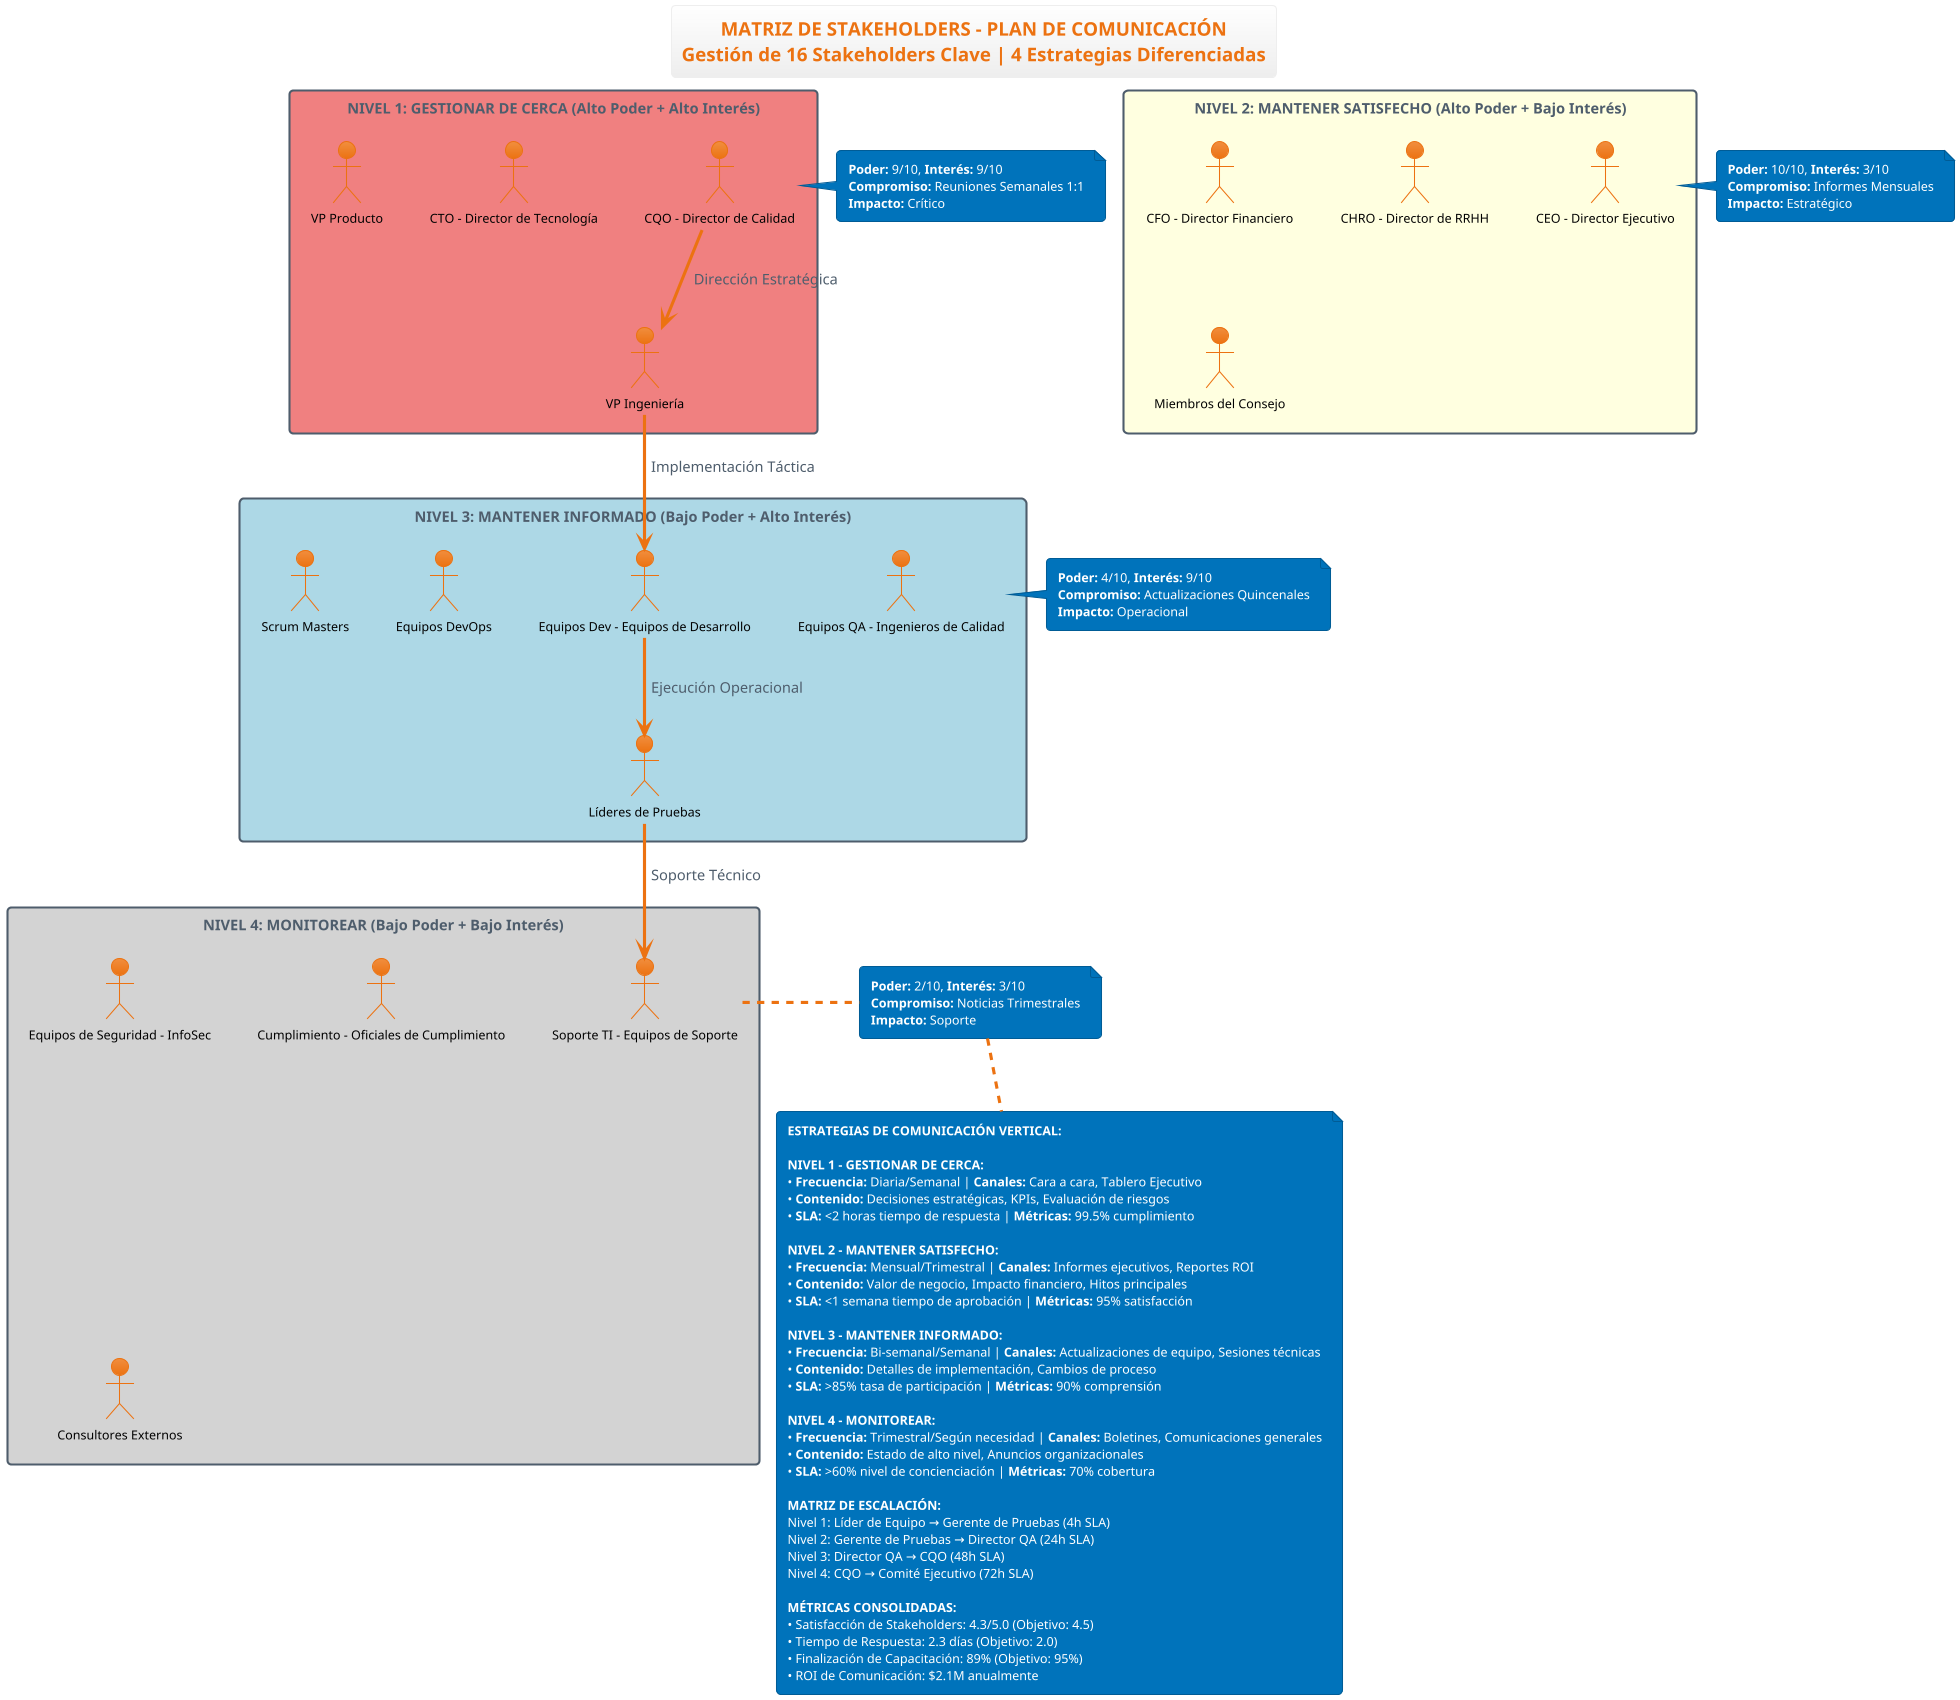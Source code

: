 @startuml plan-comunicacion-stakeholders
!theme aws-orange
top to bottom direction

skinparam defaultFontSize 14
skinparam titleFontSize 18
skinparam packageFontSize 13
skinparam noteFontSize 12
skinparam actorFontSize 12

title **MATRIZ DE STAKEHOLDERS - PLAN DE COMUNICACIÓN**\nGestión de 16 Stakeholders Clave | 4 Estrategias Diferenciadas

skinparam packageStyle rectangle
skinparam actor {
    FontSize 12
    FontColor Black
}

' Disposición vertical por niveles de poder/interés
package "NIVEL 1: GESTIONAR DE CERCA (Alto Poder + Alto Interés)" #lightcoral {
    actor "CQO - Director de Calidad" as CQO
    actor "CTO - Director de Tecnología" as CTO
    actor "VP Ingeniería" as VPE
    actor "VP Producto" as VPP
}

note right of CQO : **Poder:** 9/10, **Interés:** 9/10\n**Compromiso:** Reuniones Semanales 1:1\n**Impacto:** Crítico

package "NIVEL 2: MANTENER SATISFECHO (Alto Poder + Bajo Interés)" #lightyellow {
    actor "CEO - Director Ejecutivo" as CEO
    actor "CFO - Director Financiero" as CFO
    actor "CHRO - Director de RRHH" as CHRO
    actor "Miembros del Consejo" as BOARD
}

note right of CEO : **Poder:** 10/10, **Interés:** 3/10\n**Compromiso:** Informes Mensuales\n**Impacto:** Estratégico

package "NIVEL 3: MANTENER INFORMADO (Bajo Poder + Alto Interés)" #lightblue {
    actor "Equipos QA - Ingenieros de Calidad" as QAT
    actor "Equipos Dev - Equipos de Desarrollo" as DEVT
    actor "Equipos DevOps" as DEVOPS
    actor "Líderes de Pruebas" as TL
    actor "Scrum Masters" as SM
}

note right of QAT : **Poder:** 4/10, **Interés:** 9/10\n**Compromiso:** Actualizaciones Quincenales\n**Impacto:** Operacional

package "NIVEL 4: MONITOREAR (Bajo Poder + Bajo Interés)" #lightgray {
    actor "Soporte TI - Equipos de Soporte" as ITS
    actor "Equipos de Seguridad - InfoSec" as SEC
    actor "Cumplimiento - Oficiales de Cumplimiento" as COMP
    actor "Consultores Externos" as EXT
}

note right of ITS : **Poder:** 2/10, **Interés:** 3/10\n**Compromiso:** Noticias Trimestrales\n**Impacto:** Soporte

' Relaciones verticales estratégicas
CQO --> VPE : Dirección Estratégica
VPE --> DEVT : Implementación Táctica
DEVT --> TL : Ejecución Operacional
TL --> ITS : Soporte Técnico

' Estrategias de comunicación consolidadas
note bottom
**ESTRATEGIAS DE COMUNICACIÓN VERTICAL:**

**NIVEL 1 - GESTIONAR DE CERCA:**
• **Frecuencia:** Diaria/Semanal | **Canales:** Cara a cara, Tablero Ejecutivo
• **Contenido:** Decisiones estratégicas, KPIs, Evaluación de riesgos
• **SLA:** <2 horas tiempo de respuesta | **Métricas:** 99.5% cumplimiento

**NIVEL 2 - MANTENER SATISFECHO:**
• **Frecuencia:** Mensual/Trimestral | **Canales:** Informes ejecutivos, Reportes ROI
• **Contenido:** Valor de negocio, Impacto financiero, Hitos principales
• **SLA:** <1 semana tiempo de aprobación | **Métricas:** 95% satisfacción

**NIVEL 3 - MANTENER INFORMADO:**
• **Frecuencia:** Bi-semanal/Semanal | **Canales:** Actualizaciones de equipo, Sesiones técnicas
• **Contenido:** Detalles de implementación, Cambios de proceso
• **SLA:** >85% tasa de participación | **Métricas:** 90% comprensión

**NIVEL 4 - MONITOREAR:**
• **Frecuencia:** Trimestral/Según necesidad | **Canales:** Boletines, Comunicaciones generales
• **Contenido:** Estado de alto nivel, Anuncios organizacionales
• **SLA:** >60% nivel de concienciación | **Métricas:** 70% cobertura

**MATRIZ DE ESCALACIÓN:**
Nivel 1: Líder de Equipo → Gerente de Pruebas (4h SLA)
Nivel 2: Gerente de Pruebas → Director QA (24h SLA)  
Nivel 3: Director QA → CQO (48h SLA)
Nivel 4: CQO → Comité Ejecutivo (72h SLA)

**MÉTRICAS CONSOLIDADAS:**
• Satisfacción de Stakeholders: 4.3/5.0 (Objetivo: 4.5)
• Tiempo de Respuesta: 2.3 días (Objetivo: 2.0)
• Finalización de Capacitación: 89% (Objetivo: 95%)
• ROI de Comunicación: $2.1M anualmente
end note

@enduml

' Relaciones verticales estratégicas
CQO --> VPE : Dirección Estratégica
VPE --> DEVT : Implementación Táctica
DEVT --> TL : Ejecución Operacional
TL --> ITS : Soporte Técnico

' Estrategias de comunicación consolidadas
note bottom
**ESTRATEGIAS DE COMUNICACIÓN VERTICAL:**

**NIVEL 1 - MANAGE CLOSELY:**
• **Frecuencia:** Diaria/Semanal | **Canales:** Face-to-face, Executive Dashboard
• **Contenido:** Decisiones estratégicas, KPIs, Evaluación de riesgos
• **SLA:** <2 horas tiempo de respuesta | **Métricas:** 99.5% cumplimiento

**NIVEL 2 - KEEP SATISFIED:**
• **Frecuencia:** Mensual/Trimestral | **Canales:** Executive briefings, ROI reports
• **Contenido:** Valor de negocio, Impacto financiero, Hitos principales
• **SLA:** <1 semana tiempo de aprobación | **Métricas:** 95% satisfacción

**NIVEL 3 - KEEP INFORMED:**
• **Frecuencia:** Bi-semanal/Semanal | **Canales:** Team updates, Technical sessions
• **Contenido:** Detalles de implementación, Cambios de proceso
• **SLA:** >85% tasa de participación | **Métricas:** 90% comprensión

**NIVEL 4 - MONITOR:**
• **Frecuencia:** Trimestral/Según necesidad | **Canales:** Newsletters, Comunicaciones generales
• **Contenido:** Estado alto nivel, Anuncios organizacionales
• **SLA:** >60% nivel de awareness | **Métricas:** 70% cobertura

**MATRIZ DE ESCALACIÓN:**
Nivel 1: Team Lead → Test Manager (4h SLA)
Nivel 2: Test Manager → Director QA (24h SLA)  
Nivel 3: Director QA → CQO (48h SLA)
Nivel 4: CQO → Executive Committee (72h SLA)

**MÉTRICAS CONSOLIDADAS:**
• Satisfacción Stakeholders: 4.3/5.0 (Target: 4.5)
• Tiempo de Respuesta: 2.3 días (Target: 2.0)
• Completación Training: 89% (Target: 95%)
• ROI de Comunicación: $2.1M anualmente
end note

@enduml
